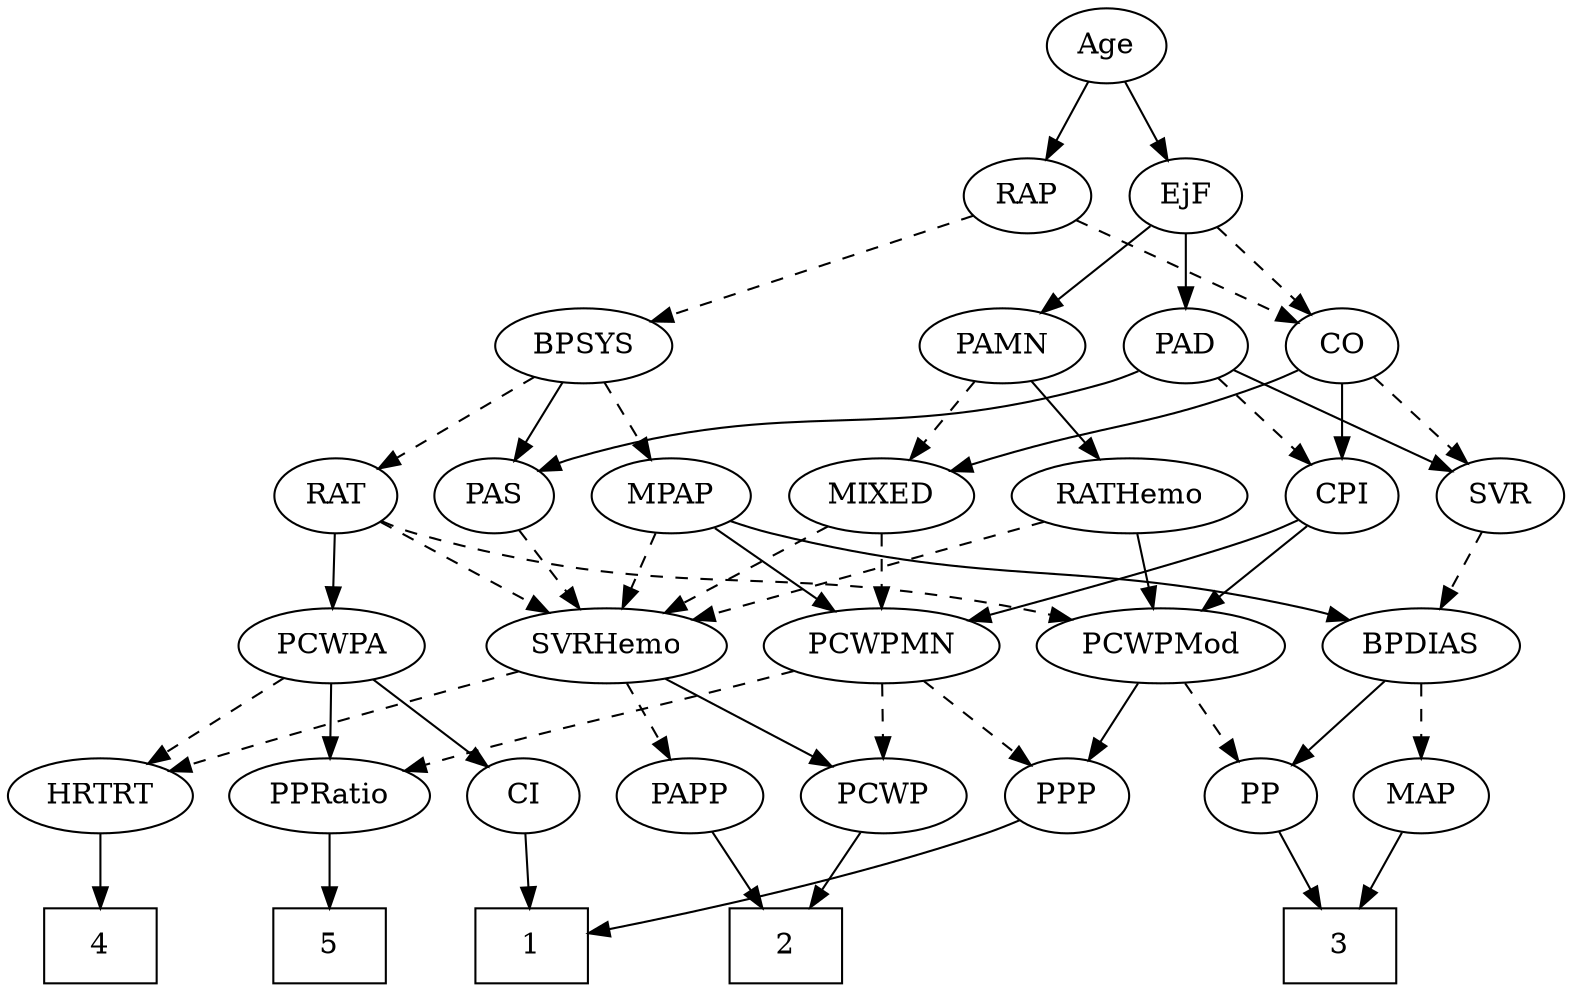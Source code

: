 strict digraph {
	graph [bb="0,0,685.59,468"];
	node [label="\N"];
	1	[height=0.5,
		pos="223.65,18",
		shape=box,
		width=0.75];
	2	[height=0.5,
		pos="340.65,18",
		shape=box,
		width=0.75];
	3	[height=0.5,
		pos="576.65,18",
		shape=box,
		width=0.75];
	4	[height=0.5,
		pos="39.646,18",
		shape=box,
		width=0.75];
	5	[height=0.5,
		pos="136.65,18",
		shape=box,
		width=0.75];
	Age	[height=0.5,
		pos="473.65,450",
		width=0.75];
	EjF	[height=0.5,
		pos="510.65,378",
		width=0.75];
	Age -> EjF	[pos="e,502.11,395.15 482.23,432.76 486.71,424.28 492.3,413.71 497.33,404.2",
		style=solid];
	RAP	[height=0.5,
		pos="437.65,378",
		width=0.77632];
	Age -> RAP	[pos="e,446.2,395.63 465.3,432.76 461,424.4 455.65,414.02 450.82,404.61",
		style=solid];
	PAD	[height=0.5,
		pos="510.65,306",
		width=0.79437];
	EjF -> PAD	[pos="e,510.65,324.1 510.65,359.7 510.65,351.98 510.65,342.71 510.65,334.11",
		style=solid];
	CO	[height=0.5,
		pos="584.65,306",
		width=0.75];
	EjF -> CO	[pos="e,569.69,321.14 525.62,362.83 536.15,352.87 550.43,339.37 562.3,328.14",
		style=dashed];
	PAMN	[height=0.5,
		pos="427.65,306",
		width=1.011];
	EjF -> PAMN	[pos="e,445.45,322.01 494.25,363.17 482.59,353.34 466.7,339.93 453.36,328.69",
		style=solid];
	BPSYS	[height=0.5,
		pos="249.65,306",
		width=1.0471];
	RAP -> BPSYS	[pos="e,278.49,317.74 413.84,368.13 382.18,356.35 325.86,335.38 288.13,321.33",
		style=dashed];
	RAP -> CO	[pos="e,562.97,317.32 459.65,366.52 484.59,354.65 525.41,335.21 553.58,321.79",
		style=dashed];
	MIXED	[height=0.5,
		pos="382.65,234",
		width=1.1193];
	PCWPMN	[height=0.5,
		pos="382.65,162",
		width=1.3902];
	MIXED -> PCWPMN	[pos="e,382.65,180.1 382.65,215.7 382.65,207.98 382.65,198.71 382.65,190.11",
		style=dashed];
	SVRHemo	[height=0.5,
		pos="264.65,162",
		width=1.3902];
	MIXED -> SVRHemo	[pos="e,289.54,177.77 359.33,219.17 341.86,208.8 317.7,194.47 298.15,182.88",
		style=dashed];
	MPAP	[height=0.5,
		pos="289.65,234",
		width=0.97491];
	MPAP -> PCWPMN	[pos="e,362.11,178.46 308.92,218.5 321.9,208.72 339.26,195.65 353.88,184.65",
		style=solid];
	MPAP -> SVRHemo	[pos="e,270.82,180.28 283.59,216.05 280.78,208.18 277.37,198.62 274.22,189.79",
		style=dashed];
	BPDIAS	[height=0.5,
		pos="614.65,162",
		width=1.1735];
	MPAP -> BPDIAS	[pos="e,583.6,174.26 315.87,221.82 321.65,219.65 327.79,217.57 333.65,216 433.58,189.2 463.11,204.44 563.65,180 567.01,179.18 570.48,178.24 \
573.94,177.24",
		style=solid];
	BPSYS -> MPAP	[pos="e,280.24,251.47 259.13,288.41 263.91,280.04 269.81,269.71 275.15,260.37",
		style=dashed];
	PAS	[height=0.5,
		pos="209.65,234",
		width=0.75];
	BPSYS -> PAS	[pos="e,218.78,250.99 240.17,288.41 235.32,279.92 229.31,269.41 223.91,259.96",
		style=solid];
	RAT	[height=0.5,
		pos="137.65,234",
		width=0.75827];
	BPSYS -> RAT	[pos="e,156.74,246.94 227.52,291.17 209.69,280.03 184.52,264.29 165.35,252.31",
		style=dashed];
	PAD -> PAS	[pos="e,230.19,245.92 488.92,294.1 483.69,291.81 478.05,289.61 472.65,288 374.73,258.89 343.26,282.11 245.65,252 243.71,251.4 241.75,250.72 \
239.8,249.98",
		style=solid];
	CPI	[height=0.5,
		pos="584.65,234",
		width=0.75];
	PAD -> CPI	[pos="e,569.59,249.25 525.98,290.5 536.47,280.58 550.54,267.26 562.27,256.16",
		style=dashed];
	SVR	[height=0.5,
		pos="657.65,234",
		width=0.77632];
	PAD -> SVR	[pos="e,635.59,245.5 532.97,294.37 557.83,282.53 598.2,263.31 626.23,249.96",
		style=solid];
	CO -> MIXED	[pos="e,413.54,245.65 563.54,294.43 558.7,292.18 553.54,289.9 548.65,288 498.34,268.43 483.98,268.69 432.65,252 429.55,250.99 426.35,249.94 \
423.14,248.87",
		style=solid];
	CO -> CPI	[pos="e,584.65,252.1 584.65,287.7 584.65,279.98 584.65,270.71 584.65,262.11",
		style=solid];
	CO -> SVR	[pos="e,642.65,249.38 599.42,290.83 609.74,280.94 623.71,267.55 635.37,256.36",
		style=dashed];
	PAS -> SVRHemo	[pos="e,251.58,179.63 221.58,217.81 228.49,209.02 237.36,197.73 245.25,187.69",
		style=dashed];
	PAMN -> MIXED	[pos="e,393.23,251.47 416.98,288.41 411.55,279.95 404.82,269.49 398.77,260.08",
		style=dashed];
	RATHemo	[height=0.5,
		pos="490.65,234",
		width=1.3721];
	PAMN -> RATHemo	[pos="e,475.97,251.31 441.94,289.12 449.96,280.2 460.13,268.91 469.1,258.94",
		style=solid];
	PCWPMod	[height=0.5,
		pos="502.65,162",
		width=1.4443];
	RATHemo -> PCWPMod	[pos="e,499.71,180.1 493.61,215.7 494.94,207.98 496.52,198.71 498,190.11",
		style=solid];
	RATHemo -> SVRHemo	[pos="e,301.24,174.33 454.34,221.75 415.41,209.7 353.49,190.52 311.05,177.37",
		style=dashed];
	CPI -> PCWPMod	[pos="e,521.4,179.01 568.45,219.17 557.24,209.6 542.07,196.65 529.12,185.6",
		style=solid];
	CPI -> PCWPMN	[pos="e,419.62,174.18 563.53,222.46 558.69,220.2 553.53,217.92 548.65,216 526.8,207.4 470.43,189.75 429.43,177.18",
		style=solid];
	RAT -> PCWPMod	[pos="e,464.77,174.43 158.16,221.99 163.11,219.7 168.48,217.53 173.65,216 288.9,181.94 323.93,204.19 441.65,180 446,179.1 450.51,178.07 \
455,176.96",
		style=dashed];
	PCWPA	[height=0.5,
		pos="136.65,162",
		width=1.1555];
	RAT -> PCWPA	[pos="e,136.89,180.1 137.4,215.7 137.29,207.98 137.16,198.71 137.03,190.11",
		style=solid];
	RAT -> SVRHemo	[pos="e,238.57,177.37 158.05,221.75 177.36,211.11 206.75,194.91 229.78,182.22",
		style=dashed];
	SVR -> BPDIAS	[pos="e,624.96,179.8 647.89,217.12 642.71,208.68 636.21,198.1 630.34,188.55",
		style=dashed];
	PP	[height=0.5,
		pos="538.65,90",
		width=0.75];
	PCWPMod -> PP	[pos="e,530.26,107.31 511.36,144.05 515.62,135.77 520.84,125.62 525.57,116.42",
		style=dashed];
	PPP	[height=0.5,
		pos="463.65,90",
		width=0.75];
	PCWPMod -> PPP	[pos="e,472.73,107.31 493.21,144.05 488.54,135.68 482.81,125.4 477.65,116.13",
		style=solid];
	PPRatio	[height=0.5,
		pos="136.65,90",
		width=1.1013];
	PCWPA -> PPRatio	[pos="e,136.65,108.1 136.65,143.7 136.65,135.98 136.65,126.71 136.65,118.11",
		style=solid];
	CI	[height=0.5,
		pos="221.65,90",
		width=0.75];
	PCWPA -> CI	[pos="e,205.25,104.5 155.09,145.81 167.46,135.62 183.89,122.09 197.33,111.02",
		style=solid];
	HRTRT	[height=0.5,
		pos="39.646,90",
		width=1.1013];
	PCWPA -> HRTRT	[pos="e,59.855,105.58 116.08,146.15 102.09,136.06 83.411,122.58 68.018,111.47",
		style=dashed];
	PCWPMN -> PPP	[pos="e,447.8,104.7 401.03,145.12 412.59,135.12 427.62,122.13 440.06,111.38",
		style=dashed];
	PCWPMN -> PPRatio	[pos="e,166.58,101.81 344.92,149.97 337.86,147.96 330.53,145.89 323.65,144 262.52,127.22 246.3,126.4 185.65,108 182.54,107.06 179.35,106.05 \
176.14,105",
		style=dashed];
	PCWP	[height=0.5,
		pos="383.65,90",
		width=0.97491];
	PCWPMN -> PCWP	[pos="e,383.4,108.1 382.89,143.7 383,135.98 383.14,126.71 383.26,118.11",
		style=dashed];
	SVRHemo -> PCWP	[pos="e,361.54,104 289.59,146.33 307.95,135.53 333.02,120.78 352.66,109.23",
		style=solid];
	PAPP	[height=0.5,
		pos="298.65,90",
		width=0.88464];
	SVRHemo -> PAPP	[pos="e,290.49,107.79 272.88,144.05 276.84,135.89 281.69,125.91 286.1,116.82",
		style=dashed];
	SVRHemo -> HRTRT	[pos="e,69.526,101.84 226.5,150.17 190.54,139.82 135.21,123.53 87.646,108 84.889,107.1 82.05,106.15 79.195,105.18",
		style=dashed];
	MAP	[height=0.5,
		pos="614.65,90",
		width=0.84854];
	BPDIAS -> MAP	[pos="e,614.65,108.1 614.65,143.7 614.65,135.98 614.65,126.71 614.65,118.11",
		style=dashed];
	BPDIAS -> PP	[pos="e,553.92,105.07 597.78,145.46 587.12,135.65 573.21,122.83 561.56,112.1",
		style=solid];
	MAP -> 3	[pos="e,585.94,36.124 605.83,72.765 601.36,64.525 595.82,54.317 590.77,45.016",
		style=solid];
	PP -> 3	[pos="e,567.35,36.124 547.46,72.765 551.93,64.525 557.47,54.317 562.52,45.016",
		style=solid];
	PPP -> 1	[pos="e,250.87,24.374 442.61,78.26 437.76,76.015 432.59,73.79 427.65,72 370.72,51.369 302.15,35.265 260.78,26.455",
		style=solid];
	PPRatio -> 5	[pos="e,136.65,36.104 136.65,71.697 136.65,63.983 136.65,54.712 136.65,46.112",
		style=solid];
	PCWP -> 2	[pos="e,351.36,36.447 373.46,72.411 368.46,64.285 362.34,54.307 356.73,45.184",
		style=solid];
	CI -> 1	[pos="e,223.16,36.104 222.14,71.697 222.36,63.983 222.63,54.712 222.87,46.112",
		style=solid];
	PAPP -> 2	[pos="e,330.37,36.124 308.39,72.765 313.38,64.44 319.58,54.104 325.21,44.725",
		style=solid];
	HRTRT -> 4	[pos="e,39.646,36.104 39.646,71.697 39.646,63.983 39.646,54.712 39.646,46.112",
		style=solid];
}
